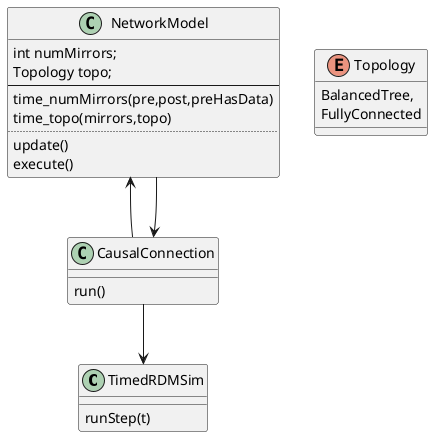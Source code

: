 @startuml
'https://plantuml.com/class-diagram

class TimedRDMSim {
    runStep(t)
}

class CausalConnection {
    run()
}

class NetworkModel {
    int numMirrors;
    Topology topo;
    --
    time_numMirrors(pre,post,preHasData)
    time_topo(mirrors,topo)
    ..
    update()
    execute()
}

enum Topology {
    BalancedTree,
    FullyConnected
}

NetworkModel -[hidden]> "topo" Topology

CausalConnection --> TimedRDMSim
NetworkModel <-- CausalConnection
CausalConnection <-- NetworkModel
@enduml